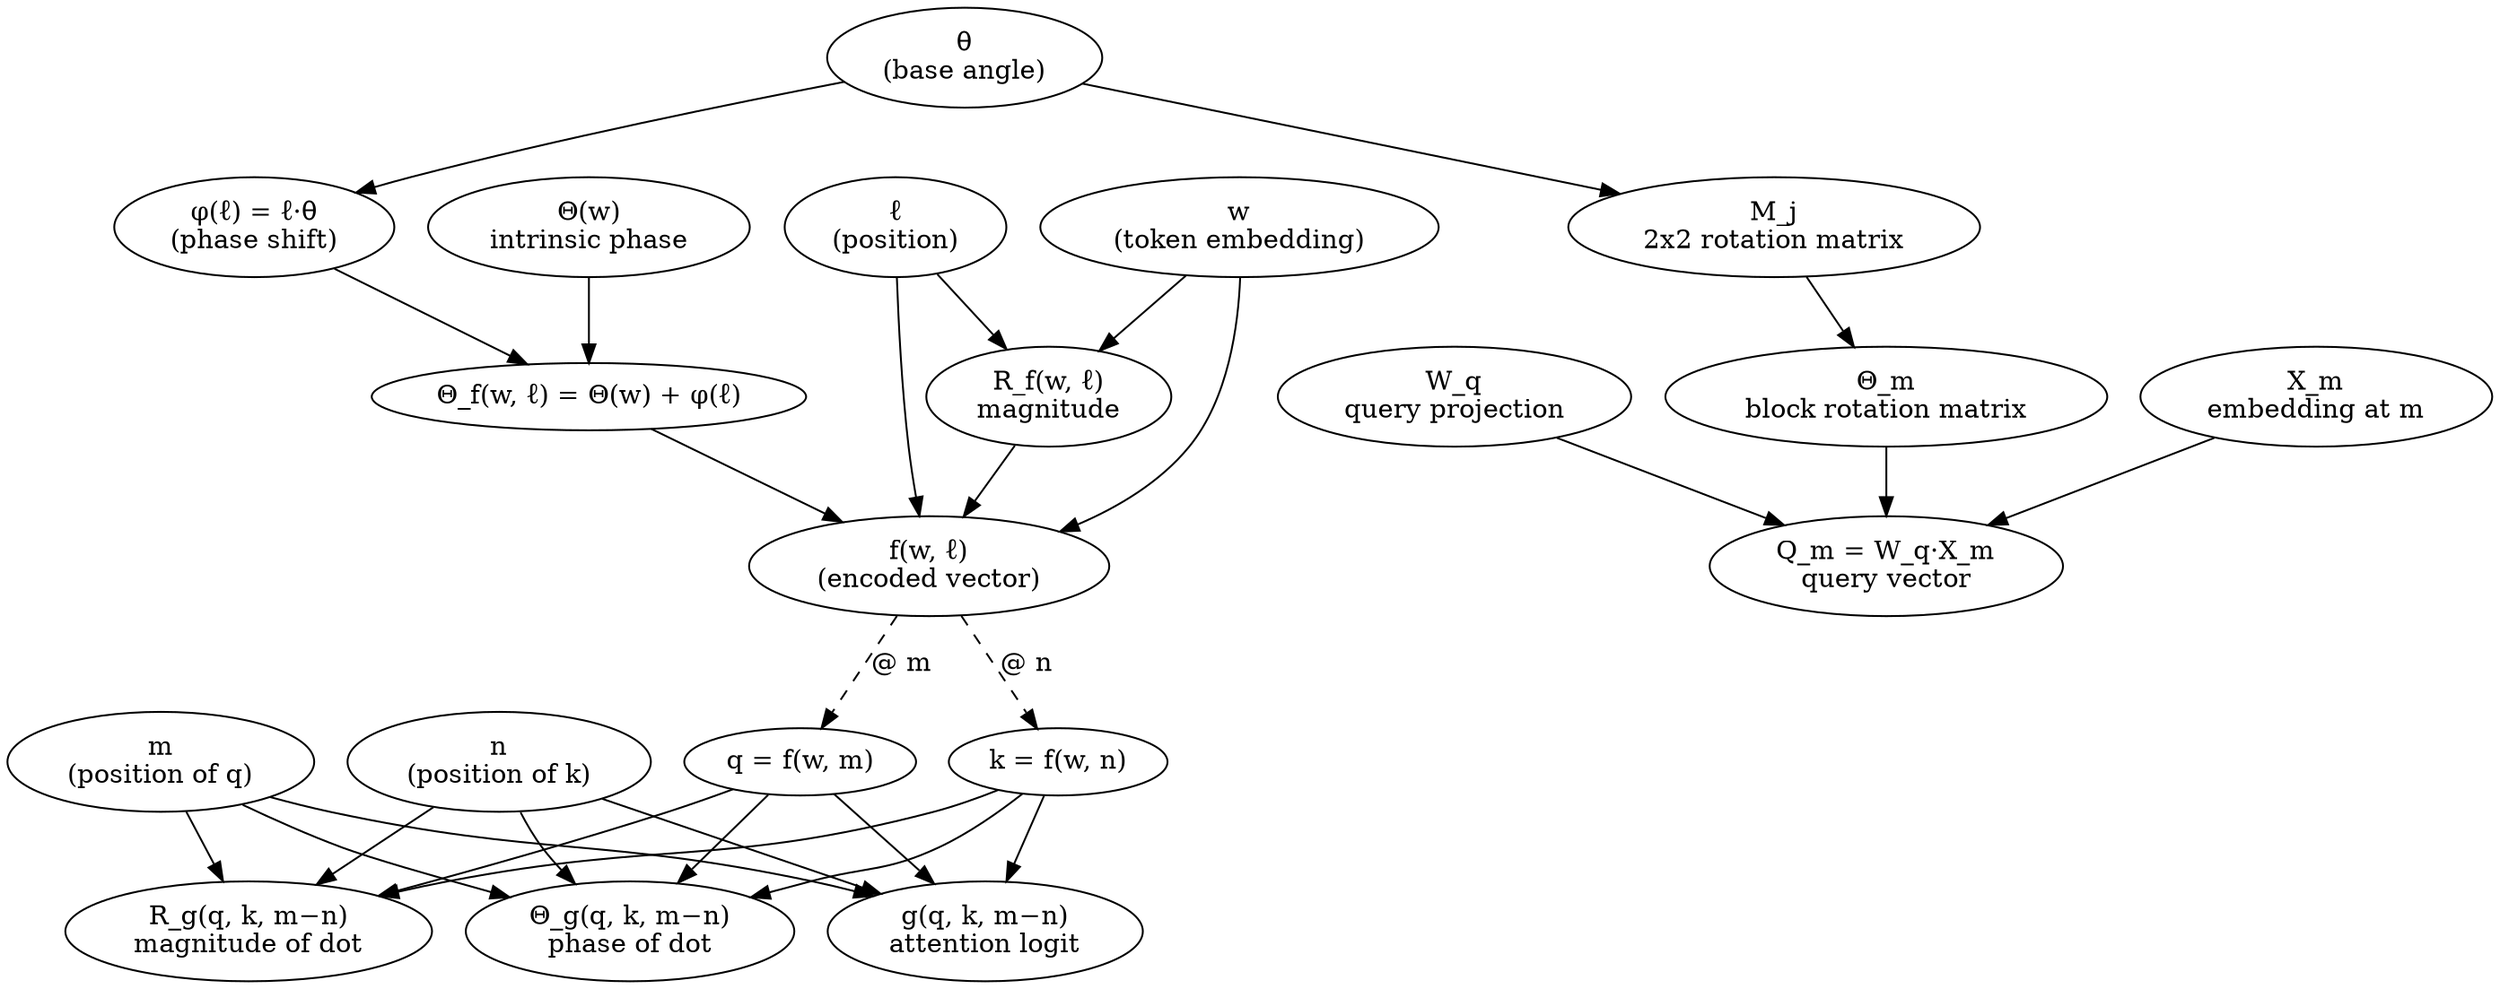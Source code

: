 digraph "Variable Dependency Graph for RoPE" {
  w [label="w\n(token embedding)"];
  ℓ [label="ℓ\n(position)"];
  f [label="f(w, ℓ)\n(encoded vector)"];
  q [label="q = f(w, m)"];
  k [label="k = f(w, n)"];
  m [label="m\n(position of q)"];
  n [label="n\n(position of k)"];
  g [label="g(q, k, m−n)\nattention logit"];
  φ [label="φ(ℓ) = ℓ·θ\n(phase shift)"];
  θ [label="θ\n(base angle)"];
  Θ_f [label="Θ_f(w, ℓ) = Θ(w) + φ(ℓ)"];
  Θ_w [label="Θ(w)\nintrinsic phase"];
  R_f [label="R_f(w, ℓ)\nmagnitude"];
  R_g [label="R_g(q, k, m−n)\nmagnitude of dot"];
  Θ_g [label="Θ_g(q, k, m−n)\nphase of dot"];
  M_j [label="M_j\n2x2 rotation matrix"];
  Θ_m [label="Θ_m\nblock rotation matrix"];
  X_m [label="X_m\nembedding at m"];
  W_q [label="W_q\nquery projection"];
  Q_m [label="Q_m = W_q·X_m\nquery vector"];

  w -> f;
  ℓ -> f;
  f -> q [style=dashed label="@ m"];
  f -> k [style=dashed label="@ n"];

  q -> g;
  k -> g;
  m -> g;
  n -> g;

  θ -> φ;
  φ -> Θ_f;
  Θ_w -> Θ_f;
  Θ_f -> f;

  w -> R_f;
  ℓ -> R_f;
  R_f -> f;

  q -> R_g;
  k -> R_g;
  m -> R_g;
  n -> R_g;

  q -> Θ_g;
  k -> Θ_g;
  m -> Θ_g;
  n -> Θ_g;

  θ -> M_j;
  M_j -> Θ_m;
  Θ_m -> Q_m;
  X_m -> Q_m;
  W_q -> Q_m;
}
